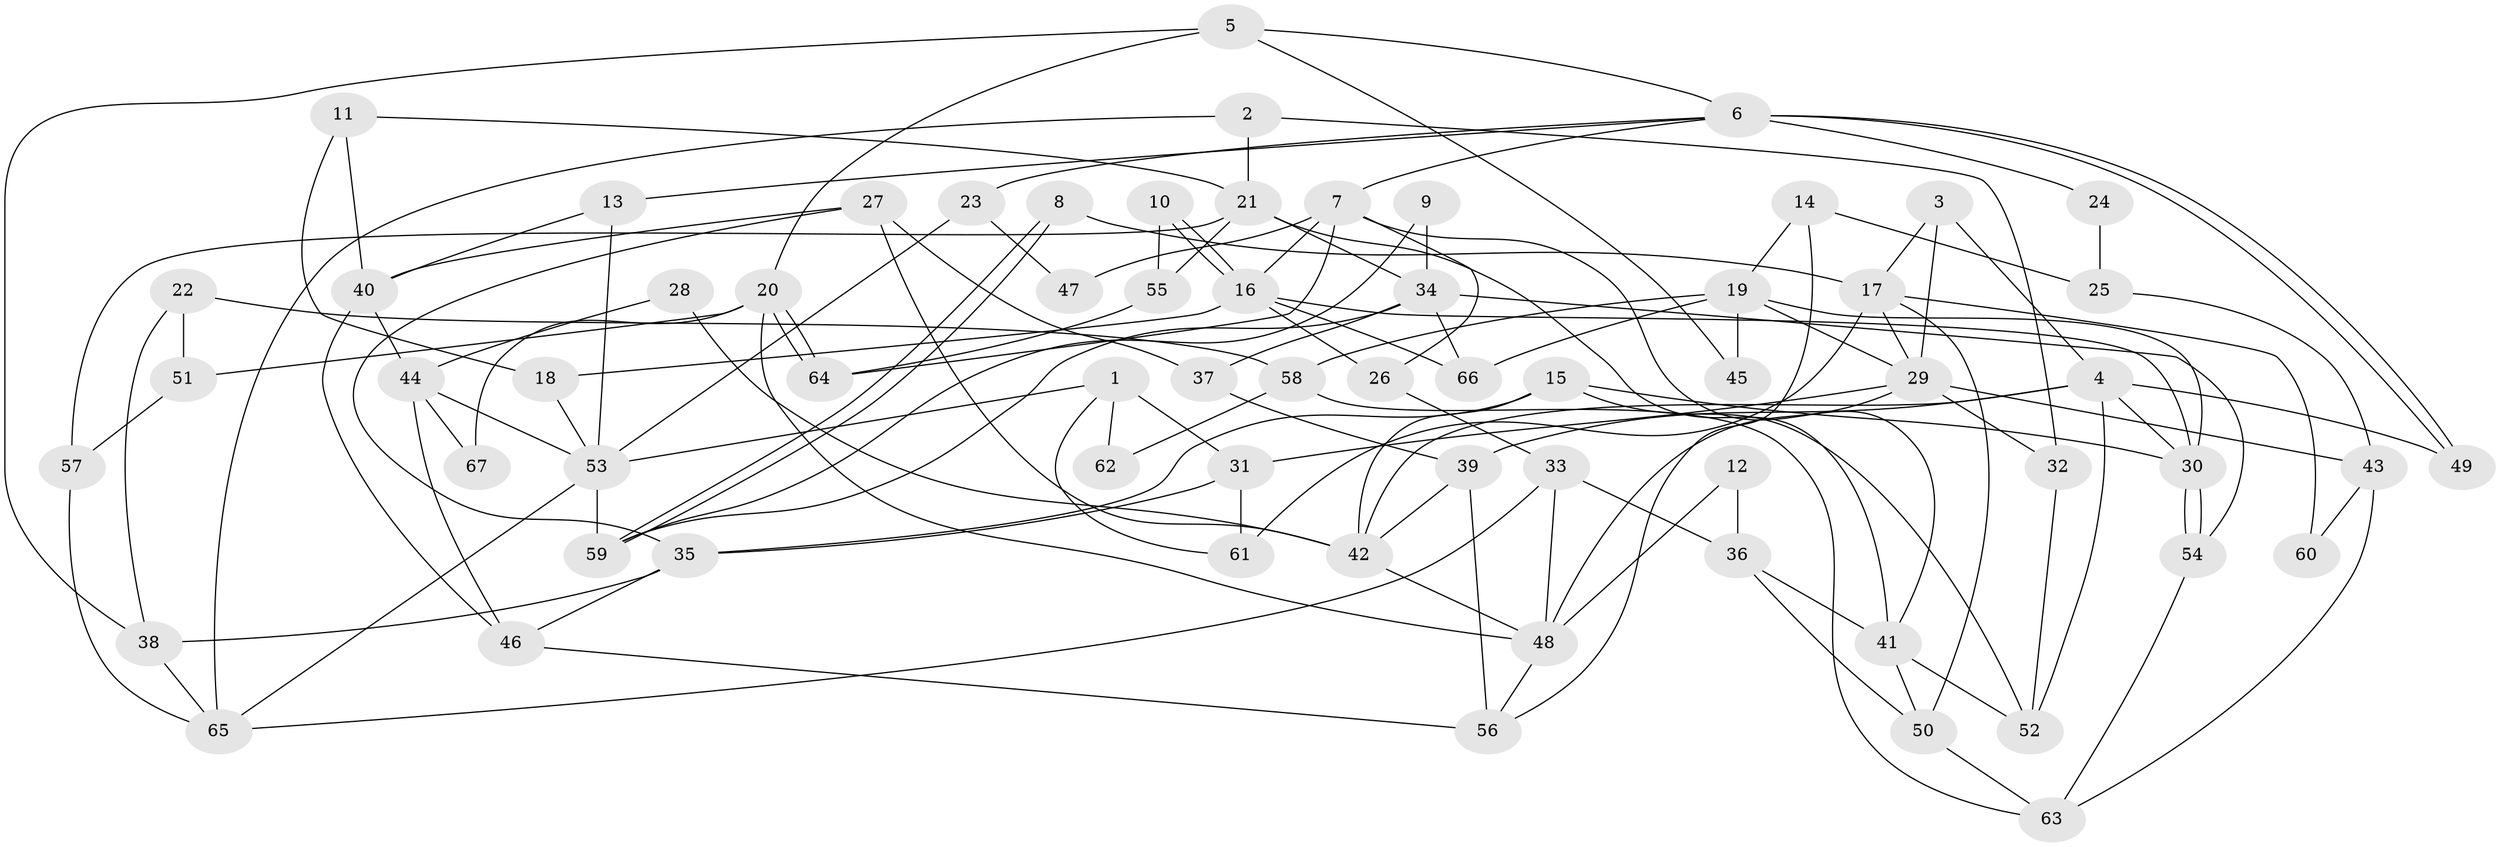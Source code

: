 // coarse degree distribution, {4: 0.19047619047619047, 6: 0.14285714285714285, 3: 0.19047619047619047, 7: 0.16666666666666666, 8: 0.07142857142857142, 2: 0.11904761904761904, 5: 0.07142857142857142, 9: 0.047619047619047616}
// Generated by graph-tools (version 1.1) at 2025/52/02/27/25 19:52:09]
// undirected, 67 vertices, 134 edges
graph export_dot {
graph [start="1"]
  node [color=gray90,style=filled];
  1;
  2;
  3;
  4;
  5;
  6;
  7;
  8;
  9;
  10;
  11;
  12;
  13;
  14;
  15;
  16;
  17;
  18;
  19;
  20;
  21;
  22;
  23;
  24;
  25;
  26;
  27;
  28;
  29;
  30;
  31;
  32;
  33;
  34;
  35;
  36;
  37;
  38;
  39;
  40;
  41;
  42;
  43;
  44;
  45;
  46;
  47;
  48;
  49;
  50;
  51;
  52;
  53;
  54;
  55;
  56;
  57;
  58;
  59;
  60;
  61;
  62;
  63;
  64;
  65;
  66;
  67;
  1 -- 31;
  1 -- 61;
  1 -- 53;
  1 -- 62;
  2 -- 32;
  2 -- 21;
  2 -- 65;
  3 -- 17;
  3 -- 4;
  3 -- 29;
  4 -- 52;
  4 -- 30;
  4 -- 39;
  4 -- 42;
  4 -- 49;
  5 -- 6;
  5 -- 20;
  5 -- 38;
  5 -- 45;
  6 -- 49;
  6 -- 49;
  6 -- 7;
  6 -- 13;
  6 -- 23;
  6 -- 24;
  7 -- 26;
  7 -- 16;
  7 -- 41;
  7 -- 47;
  7 -- 64;
  8 -- 17;
  8 -- 59;
  8 -- 59;
  9 -- 59;
  9 -- 34;
  10 -- 55;
  10 -- 16;
  10 -- 16;
  11 -- 40;
  11 -- 18;
  11 -- 21;
  12 -- 36;
  12 -- 48;
  13 -- 40;
  13 -- 53;
  14 -- 19;
  14 -- 56;
  14 -- 25;
  15 -- 30;
  15 -- 35;
  15 -- 42;
  15 -- 52;
  16 -- 30;
  16 -- 18;
  16 -- 26;
  16 -- 66;
  17 -- 50;
  17 -- 29;
  17 -- 60;
  17 -- 61;
  18 -- 53;
  19 -- 66;
  19 -- 29;
  19 -- 30;
  19 -- 45;
  19 -- 58;
  20 -- 51;
  20 -- 64;
  20 -- 64;
  20 -- 48;
  20 -- 67;
  21 -- 34;
  21 -- 41;
  21 -- 55;
  21 -- 57;
  22 -- 58;
  22 -- 38;
  22 -- 51;
  23 -- 53;
  23 -- 47;
  24 -- 25;
  25 -- 43;
  26 -- 33;
  27 -- 35;
  27 -- 42;
  27 -- 37;
  27 -- 40;
  28 -- 44;
  28 -- 42;
  29 -- 48;
  29 -- 31;
  29 -- 32;
  29 -- 43;
  30 -- 54;
  30 -- 54;
  31 -- 35;
  31 -- 61;
  32 -- 52;
  33 -- 48;
  33 -- 65;
  33 -- 36;
  34 -- 59;
  34 -- 37;
  34 -- 54;
  34 -- 66;
  35 -- 46;
  35 -- 38;
  36 -- 41;
  36 -- 50;
  37 -- 39;
  38 -- 65;
  39 -- 42;
  39 -- 56;
  40 -- 46;
  40 -- 44;
  41 -- 50;
  41 -- 52;
  42 -- 48;
  43 -- 63;
  43 -- 60;
  44 -- 53;
  44 -- 46;
  44 -- 67;
  46 -- 56;
  48 -- 56;
  50 -- 63;
  51 -- 57;
  53 -- 59;
  53 -- 65;
  54 -- 63;
  55 -- 64;
  57 -- 65;
  58 -- 63;
  58 -- 62;
}
